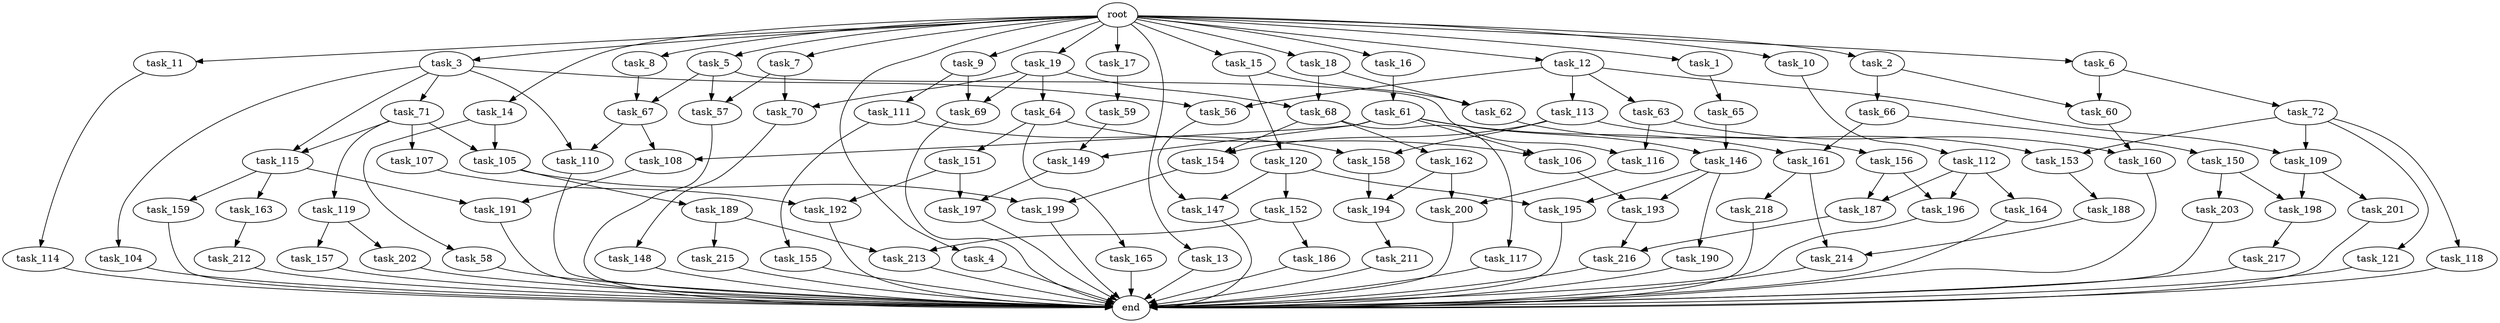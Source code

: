 digraph G {
  task_104 [size="429496729.600000"];
  task_195 [size="858993459.200000"];
  task_64 [size="154618822.656000"];
  task_17 [size="2.048000"];
  task_190 [size="429496729.600000"];
  task_217 [size="154618822.656000"];
  task_72 [size="1099511627.776000"];
  task_69 [size="1546188226.560000"];
  task_11 [size="2.048000"];
  task_155 [size="618475290.624000"];
  task_109 [size="858993459.200000"];
  task_189 [size="618475290.624000"];
  task_199 [size="687194767.360000"];
  task_59 [size="274877906.944000"];
  task_197 [size="1236950581.248000"];
  task_7 [size="2.048000"];
  task_56 [size="858993459.200000"];
  task_113 [size="429496729.600000"];
  task_67 [size="1168231104.512000"];
  task_192 [size="1047972020.224000"];
  task_214 [size="1992864825.344000"];
  task_157 [size="841813590.016000"];
  task_216 [size="1047972020.224000"];
  task_115 [size="498216206.336000"];
  task_211 [size="68719476.736000"];
  end [size="0.000000"];
  task_158 [size="2336462209.024000"];
  task_203 [size="68719476.736000"];
  task_63 [size="429496729.600000"];
  task_188 [size="1099511627.776000"];
  task_61 [size="274877906.944000"];
  task_119 [size="68719476.736000"];
  task_107 [size="68719476.736000"];
  task_196 [size="498216206.336000"];
  task_112 [size="1099511627.776000"];
  task_121 [size="429496729.600000"];
  task_105 [size="223338299.392000"];
  task_193 [size="498216206.336000"];
  task_198 [size="498216206.336000"];
  task_3 [size="2.048000"];
  task_202 [size="841813590.016000"];
  task_57 [size="1374389534.720000"];
  task_14 [size="2.048000"];
  task_62 [size="1666447310.848000"];
  task_153 [size="2147483648.000000"];
  task_215 [size="618475290.624000"];
  task_147 [size="1047972020.224000"];
  task_108 [size="1717986918.400000"];
  task_146 [size="773094113.280000"];
  task_9 [size="2.048000"];
  task_149 [size="2336462209.024000"];
  task_16 [size="2.048000"];
  task_58 [size="154618822.656000"];
  task_187 [size="498216206.336000"];
  root [size="0.000000"];
  task_212 [size="1099511627.776000"];
  task_161 [size="893353197.568000"];
  task_218 [size="274877906.944000"];
  task_165 [size="1099511627.776000"];
  task_4 [size="2.048000"];
  task_70 [size="429496729.600000"];
  task_65 [size="274877906.944000"];
  task_60 [size="1254130450.432000"];
  task_13 [size="2.048000"];
  task_19 [size="2.048000"];
  task_194 [size="1116691496.960000"];
  task_66 [size="154618822.656000"];
  task_120 [size="1391569403.904000"];
  task_5 [size="2.048000"];
  task_154 [size="2817498546.176000"];
  task_200 [size="343597383.680000"];
  task_6 [size="2.048000"];
  task_116 [size="1254130450.432000"];
  task_150 [size="274877906.944000"];
  task_201 [size="429496729.600000"];
  task_152 [size="429496729.600000"];
  task_106 [size="1717986918.400000"];
  task_117 [size="1099511627.776000"];
  task_213 [size="687194767.360000"];
  task_15 [size="2.048000"];
  task_10 [size="2.048000"];
  task_118 [size="429496729.600000"];
  task_110 [size="1529008357.376000"];
  task_148 [size="154618822.656000"];
  task_186 [size="68719476.736000"];
  task_160 [size="223338299.392000"];
  task_1 [size="2.048000"];
  task_159 [size="429496729.600000"];
  task_151 [size="1099511627.776000"];
  task_156 [size="1099511627.776000"];
  task_68 [size="429496729.600000"];
  task_2 [size="2.048000"];
  task_71 [size="429496729.600000"];
  task_114 [size="68719476.736000"];
  task_12 [size="2.048000"];
  task_111 [size="1391569403.904000"];
  task_191 [size="1271310319.616000"];
  task_163 [size="429496729.600000"];
  task_8 [size="2.048000"];
  task_18 [size="2.048000"];
  task_164 [size="429496729.600000"];
  task_162 [size="1099511627.776000"];

  task_104 -> end [size="1.000000"];
  task_195 -> end [size="1.000000"];
  task_64 -> task_151 [size="536870912.000000"];
  task_64 -> task_106 [size="536870912.000000"];
  task_64 -> task_165 [size="536870912.000000"];
  task_17 -> task_59 [size="134217728.000000"];
  task_190 -> end [size="1.000000"];
  task_217 -> end [size="1.000000"];
  task_72 -> task_109 [size="209715200.000000"];
  task_72 -> task_118 [size="209715200.000000"];
  task_72 -> task_121 [size="209715200.000000"];
  task_72 -> task_153 [size="209715200.000000"];
  task_69 -> end [size="1.000000"];
  task_11 -> task_114 [size="33554432.000000"];
  task_155 -> end [size="1.000000"];
  task_109 -> task_201 [size="209715200.000000"];
  task_109 -> task_198 [size="209715200.000000"];
  task_189 -> task_215 [size="301989888.000000"];
  task_189 -> task_213 [size="301989888.000000"];
  task_199 -> end [size="1.000000"];
  task_59 -> task_149 [size="838860800.000000"];
  task_197 -> end [size="1.000000"];
  task_7 -> task_57 [size="134217728.000000"];
  task_7 -> task_70 [size="134217728.000000"];
  task_56 -> task_147 [size="301989888.000000"];
  task_113 -> task_154 [size="838860800.000000"];
  task_113 -> task_158 [size="838860800.000000"];
  task_113 -> task_153 [size="838860800.000000"];
  task_67 -> task_108 [size="536870912.000000"];
  task_67 -> task_110 [size="536870912.000000"];
  task_192 -> end [size="1.000000"];
  task_214 -> end [size="1.000000"];
  task_157 -> end [size="1.000000"];
  task_216 -> end [size="1.000000"];
  task_115 -> task_159 [size="209715200.000000"];
  task_115 -> task_191 [size="209715200.000000"];
  task_115 -> task_163 [size="209715200.000000"];
  task_211 -> end [size="1.000000"];
  task_158 -> task_194 [size="411041792.000000"];
  task_203 -> end [size="1.000000"];
  task_63 -> task_160 [size="75497472.000000"];
  task_63 -> task_116 [size="75497472.000000"];
  task_188 -> task_214 [size="838860800.000000"];
  task_61 -> task_108 [size="301989888.000000"];
  task_61 -> task_146 [size="301989888.000000"];
  task_61 -> task_106 [size="301989888.000000"];
  task_61 -> task_149 [size="301989888.000000"];
  task_61 -> task_161 [size="301989888.000000"];
  task_119 -> task_157 [size="411041792.000000"];
  task_119 -> task_202 [size="411041792.000000"];
  task_107 -> task_192 [size="209715200.000000"];
  task_196 -> end [size="1.000000"];
  task_112 -> task_164 [size="209715200.000000"];
  task_112 -> task_187 [size="209715200.000000"];
  task_112 -> task_196 [size="209715200.000000"];
  task_121 -> end [size="1.000000"];
  task_105 -> task_189 [size="301989888.000000"];
  task_105 -> task_199 [size="301989888.000000"];
  task_193 -> task_216 [size="209715200.000000"];
  task_198 -> task_217 [size="75497472.000000"];
  task_3 -> task_110 [size="209715200.000000"];
  task_3 -> task_71 [size="209715200.000000"];
  task_3 -> task_104 [size="209715200.000000"];
  task_3 -> task_115 [size="209715200.000000"];
  task_3 -> task_56 [size="209715200.000000"];
  task_202 -> end [size="1.000000"];
  task_57 -> end [size="1.000000"];
  task_14 -> task_58 [size="75497472.000000"];
  task_14 -> task_105 [size="75497472.000000"];
  task_62 -> task_156 [size="536870912.000000"];
  task_153 -> task_188 [size="536870912.000000"];
  task_215 -> end [size="1.000000"];
  task_147 -> end [size="1.000000"];
  task_108 -> task_191 [size="411041792.000000"];
  task_146 -> task_190 [size="209715200.000000"];
  task_146 -> task_195 [size="209715200.000000"];
  task_146 -> task_193 [size="209715200.000000"];
  task_9 -> task_69 [size="679477248.000000"];
  task_9 -> task_111 [size="679477248.000000"];
  task_149 -> task_197 [size="301989888.000000"];
  task_16 -> task_61 [size="134217728.000000"];
  task_58 -> end [size="1.000000"];
  task_187 -> task_216 [size="301989888.000000"];
  root -> task_15 [size="1.000000"];
  root -> task_16 [size="1.000000"];
  root -> task_5 [size="1.000000"];
  root -> task_11 [size="1.000000"];
  root -> task_3 [size="1.000000"];
  root -> task_12 [size="1.000000"];
  root -> task_8 [size="1.000000"];
  root -> task_6 [size="1.000000"];
  root -> task_17 [size="1.000000"];
  root -> task_7 [size="1.000000"];
  root -> task_10 [size="1.000000"];
  root -> task_1 [size="1.000000"];
  root -> task_4 [size="1.000000"];
  root -> task_2 [size="1.000000"];
  root -> task_19 [size="1.000000"];
  root -> task_13 [size="1.000000"];
  root -> task_14 [size="1.000000"];
  root -> task_9 [size="1.000000"];
  root -> task_18 [size="1.000000"];
  task_212 -> end [size="1.000000"];
  task_161 -> task_214 [size="134217728.000000"];
  task_161 -> task_218 [size="134217728.000000"];
  task_218 -> end [size="1.000000"];
  task_165 -> end [size="1.000000"];
  task_4 -> end [size="1.000000"];
  task_70 -> task_148 [size="75497472.000000"];
  task_65 -> task_146 [size="75497472.000000"];
  task_60 -> task_160 [size="33554432.000000"];
  task_13 -> end [size="1.000000"];
  task_19 -> task_68 [size="75497472.000000"];
  task_19 -> task_69 [size="75497472.000000"];
  task_19 -> task_64 [size="75497472.000000"];
  task_19 -> task_70 [size="75497472.000000"];
  task_194 -> task_211 [size="33554432.000000"];
  task_66 -> task_161 [size="134217728.000000"];
  task_66 -> task_150 [size="134217728.000000"];
  task_120 -> task_152 [size="209715200.000000"];
  task_120 -> task_195 [size="209715200.000000"];
  task_120 -> task_147 [size="209715200.000000"];
  task_5 -> task_57 [size="536870912.000000"];
  task_5 -> task_67 [size="536870912.000000"];
  task_5 -> task_116 [size="536870912.000000"];
  task_154 -> task_199 [size="33554432.000000"];
  task_200 -> end [size="1.000000"];
  task_6 -> task_60 [size="536870912.000000"];
  task_6 -> task_72 [size="536870912.000000"];
  task_116 -> task_200 [size="33554432.000000"];
  task_150 -> task_198 [size="33554432.000000"];
  task_150 -> task_203 [size="33554432.000000"];
  task_201 -> end [size="1.000000"];
  task_152 -> task_186 [size="33554432.000000"];
  task_152 -> task_213 [size="33554432.000000"];
  task_106 -> task_193 [size="33554432.000000"];
  task_117 -> end [size="1.000000"];
  task_213 -> end [size="1.000000"];
  task_15 -> task_62 [size="679477248.000000"];
  task_15 -> task_120 [size="679477248.000000"];
  task_10 -> task_112 [size="536870912.000000"];
  task_118 -> end [size="1.000000"];
  task_110 -> end [size="1.000000"];
  task_148 -> end [size="1.000000"];
  task_186 -> end [size="1.000000"];
  task_160 -> end [size="1.000000"];
  task_1 -> task_65 [size="134217728.000000"];
  task_159 -> end [size="1.000000"];
  task_151 -> task_197 [size="301989888.000000"];
  task_151 -> task_192 [size="301989888.000000"];
  task_156 -> task_187 [size="33554432.000000"];
  task_156 -> task_196 [size="33554432.000000"];
  task_68 -> task_162 [size="536870912.000000"];
  task_68 -> task_117 [size="536870912.000000"];
  task_68 -> task_154 [size="536870912.000000"];
  task_2 -> task_60 [size="75497472.000000"];
  task_2 -> task_66 [size="75497472.000000"];
  task_71 -> task_119 [size="33554432.000000"];
  task_71 -> task_107 [size="33554432.000000"];
  task_71 -> task_105 [size="33554432.000000"];
  task_71 -> task_115 [size="33554432.000000"];
  task_114 -> end [size="1.000000"];
  task_12 -> task_109 [size="209715200.000000"];
  task_12 -> task_113 [size="209715200.000000"];
  task_12 -> task_56 [size="209715200.000000"];
  task_12 -> task_63 [size="209715200.000000"];
  task_111 -> task_155 [size="301989888.000000"];
  task_111 -> task_158 [size="301989888.000000"];
  task_191 -> end [size="1.000000"];
  task_163 -> task_212 [size="536870912.000000"];
  task_8 -> task_67 [size="33554432.000000"];
  task_18 -> task_68 [size="134217728.000000"];
  task_18 -> task_62 [size="134217728.000000"];
  task_164 -> end [size="1.000000"];
  task_162 -> task_200 [size="134217728.000000"];
  task_162 -> task_194 [size="134217728.000000"];
}
